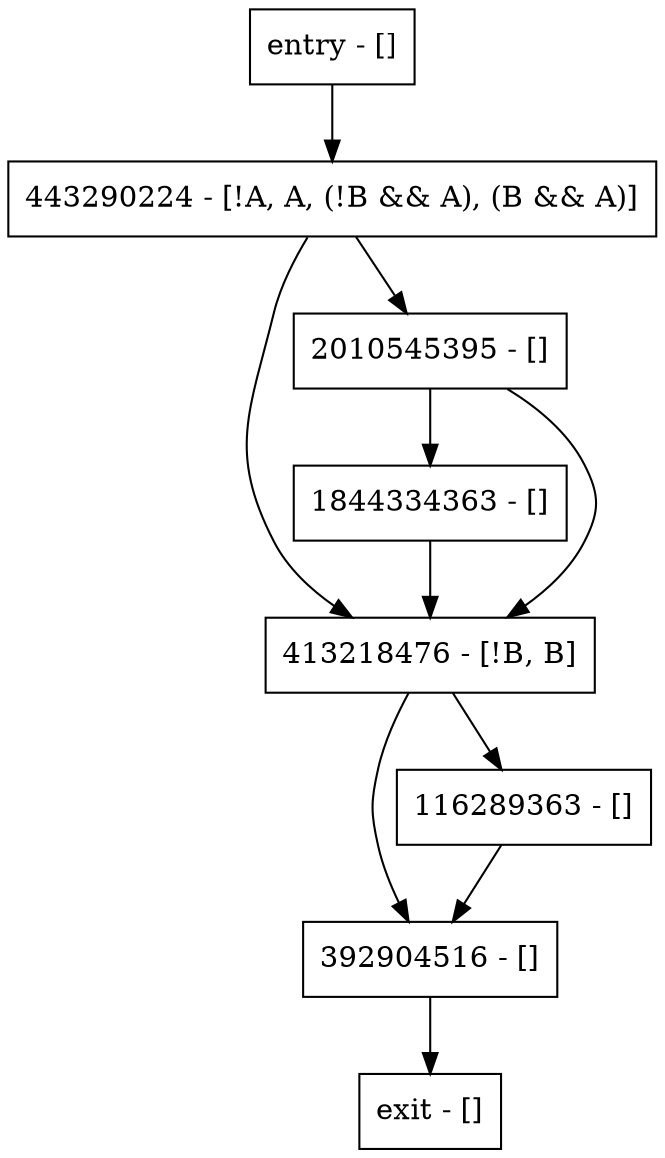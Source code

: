 digraph main {
node [shape=record];
entry [label="entry - []"];
exit [label="exit - []"];
443290224 [label="443290224 - [!A, A, (!B && A), (B && A)]"];
392904516 [label="392904516 - []"];
1844334363 [label="1844334363 - []"];
116289363 [label="116289363 - []"];
413218476 [label="413218476 - [!B, B]"];
2010545395 [label="2010545395 - []"];
entry;
exit;
entry -> 443290224;
443290224 -> 413218476;
443290224 -> 2010545395;
392904516 -> exit;
1844334363 -> 413218476;
116289363 -> 392904516;
413218476 -> 392904516;
413218476 -> 116289363;
2010545395 -> 1844334363;
2010545395 -> 413218476;
}
